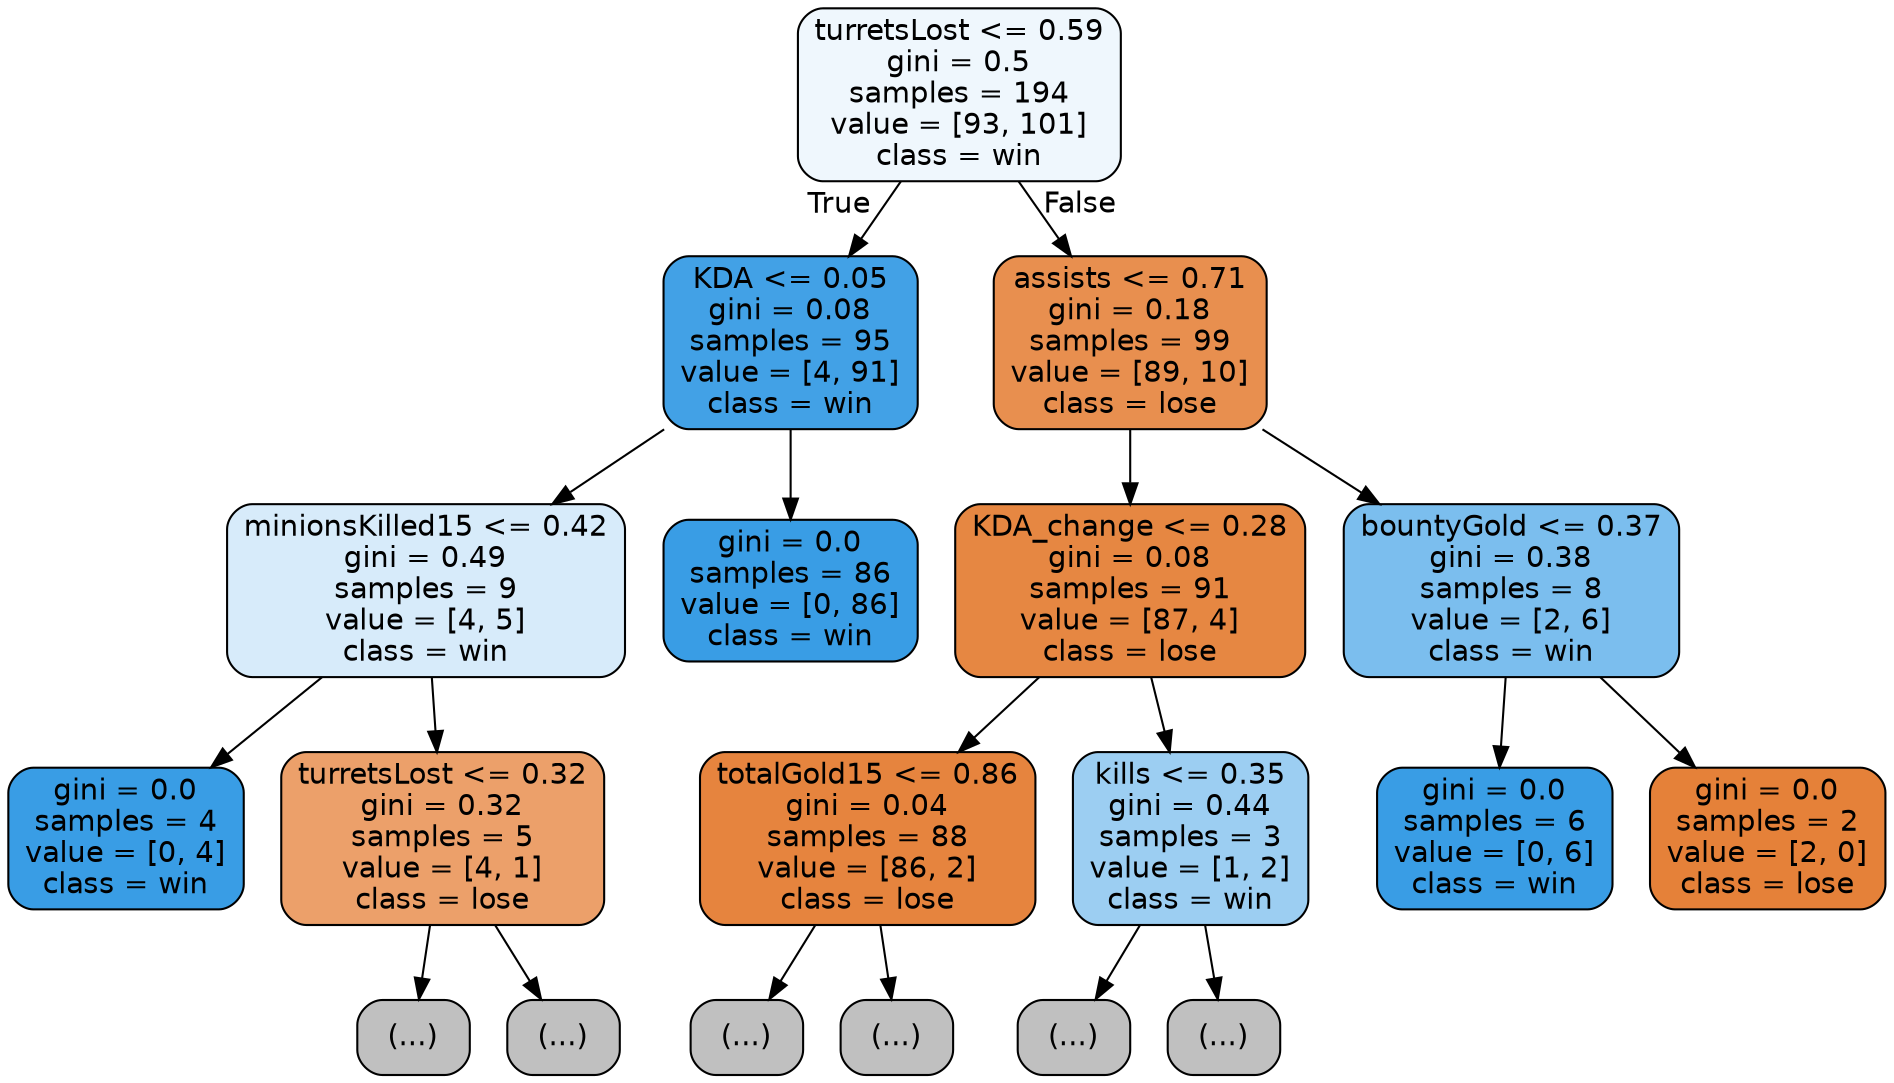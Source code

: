 digraph Tree {
node [shape=box, style="filled, rounded", color="black", fontname="helvetica"] ;
edge [fontname="helvetica"] ;
0 [label="turretsLost <= 0.59\ngini = 0.5\nsamples = 194\nvalue = [93, 101]\nclass = win", fillcolor="#eff7fd"] ;
1 [label="KDA <= 0.05\ngini = 0.08\nsamples = 95\nvalue = [4, 91]\nclass = win", fillcolor="#42a1e6"] ;
0 -> 1 [labeldistance=2.5, labelangle=45, headlabel="True"] ;
2 [label="minionsKilled15 <= 0.42\ngini = 0.49\nsamples = 9\nvalue = [4, 5]\nclass = win", fillcolor="#d7ebfa"] ;
1 -> 2 ;
3 [label="gini = 0.0\nsamples = 4\nvalue = [0, 4]\nclass = win", fillcolor="#399de5"] ;
2 -> 3 ;
4 [label="turretsLost <= 0.32\ngini = 0.32\nsamples = 5\nvalue = [4, 1]\nclass = lose", fillcolor="#eca06a"] ;
2 -> 4 ;
5 [label="(...)", fillcolor="#C0C0C0"] ;
4 -> 5 ;
6 [label="(...)", fillcolor="#C0C0C0"] ;
4 -> 6 ;
7 [label="gini = 0.0\nsamples = 86\nvalue = [0, 86]\nclass = win", fillcolor="#399de5"] ;
1 -> 7 ;
8 [label="assists <= 0.71\ngini = 0.18\nsamples = 99\nvalue = [89, 10]\nclass = lose", fillcolor="#e88f4f"] ;
0 -> 8 [labeldistance=2.5, labelangle=-45, headlabel="False"] ;
9 [label="KDA_change <= 0.28\ngini = 0.08\nsamples = 91\nvalue = [87, 4]\nclass = lose", fillcolor="#e68742"] ;
8 -> 9 ;
10 [label="totalGold15 <= 0.86\ngini = 0.04\nsamples = 88\nvalue = [86, 2]\nclass = lose", fillcolor="#e6843e"] ;
9 -> 10 ;
11 [label="(...)", fillcolor="#C0C0C0"] ;
10 -> 11 ;
14 [label="(...)", fillcolor="#C0C0C0"] ;
10 -> 14 ;
15 [label="kills <= 0.35\ngini = 0.44\nsamples = 3\nvalue = [1, 2]\nclass = win", fillcolor="#9ccef2"] ;
9 -> 15 ;
16 [label="(...)", fillcolor="#C0C0C0"] ;
15 -> 16 ;
17 [label="(...)", fillcolor="#C0C0C0"] ;
15 -> 17 ;
18 [label="bountyGold <= 0.37\ngini = 0.38\nsamples = 8\nvalue = [2, 6]\nclass = win", fillcolor="#7bbeee"] ;
8 -> 18 ;
19 [label="gini = 0.0\nsamples = 6\nvalue = [0, 6]\nclass = win", fillcolor="#399de5"] ;
18 -> 19 ;
20 [label="gini = 0.0\nsamples = 2\nvalue = [2, 0]\nclass = lose", fillcolor="#e58139"] ;
18 -> 20 ;
}